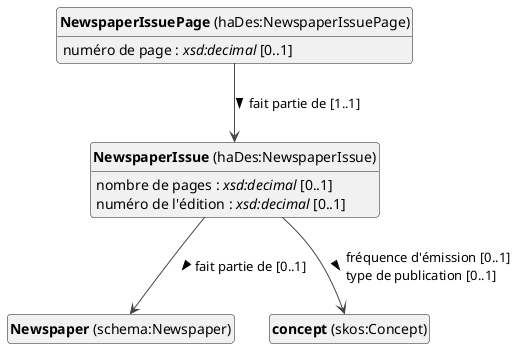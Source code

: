 @startuml
!theme vibrant
skinparam classFontSize 14
!define LIGHTORANGE
skinparam componentStyle uml2
skinparam wrapMessageWidth 1000
skinparam wrapWidth 1000
' skinparam ArrowColor #Maroon
' Remove shadows
skinparam shadowing false
'skinparam linetype polyline
skinparam ArrowMessageAlignment left
top to bottom direction


class "<b>NewspaperIssue</b> (haDes:NewspaperIssue)" as haDes_NewspaperIssue [[#haDes%3ANewspaperIssue]]
class "<b>NewspaperIssuePage</b> (haDes:NewspaperIssuePage)" as haDes_NewspaperIssuePage [[#haDes%3ANewspaperIssuePage]]
class "<b>Newspaper</b> (schema:Newspaper)" as schema_Newspaper [[#schema%3ANewspaper]]
class "<b>concept</b> (skos:Concept)" as skos_Concept [[../../terms/fr#skos%3AConcept]]


haDes_NewspaperIssue : nombre de pages : <i>xsd:decimal</i> [0..1]
haDes_NewspaperIssue : numéro de l'édition : <i>xsd:decimal</i> [0..1]
haDes_NewspaperIssue --> schema_Newspaper :fait partie de [0..1]  > 
haDes_NewspaperIssue --> skos_Concept :fréquence d'émission [0..1]  \ltype de publication [0..1]  > 



haDes_NewspaperIssuePage : numéro de page : <i>xsd:decimal</i> [0..1]
haDes_NewspaperIssuePage --> haDes_NewspaperIssue :fait partie de [1..1]  > 







hide circle
hide methods
hide empty members
@enduml


